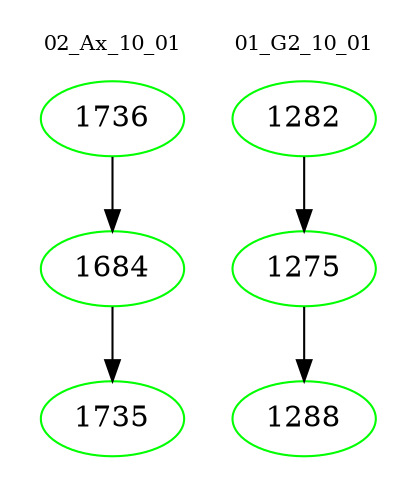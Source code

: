 digraph{
subgraph cluster_0 {
color = white
label = "02_Ax_10_01";
fontsize=10;
T0_1736 [label="1736", color="green"]
T0_1736 -> T0_1684 [color="black"]
T0_1684 [label="1684", color="green"]
T0_1684 -> T0_1735 [color="black"]
T0_1735 [label="1735", color="green"]
}
subgraph cluster_1 {
color = white
label = "01_G2_10_01";
fontsize=10;
T1_1282 [label="1282", color="green"]
T1_1282 -> T1_1275 [color="black"]
T1_1275 [label="1275", color="green"]
T1_1275 -> T1_1288 [color="black"]
T1_1288 [label="1288", color="green"]
}
}
